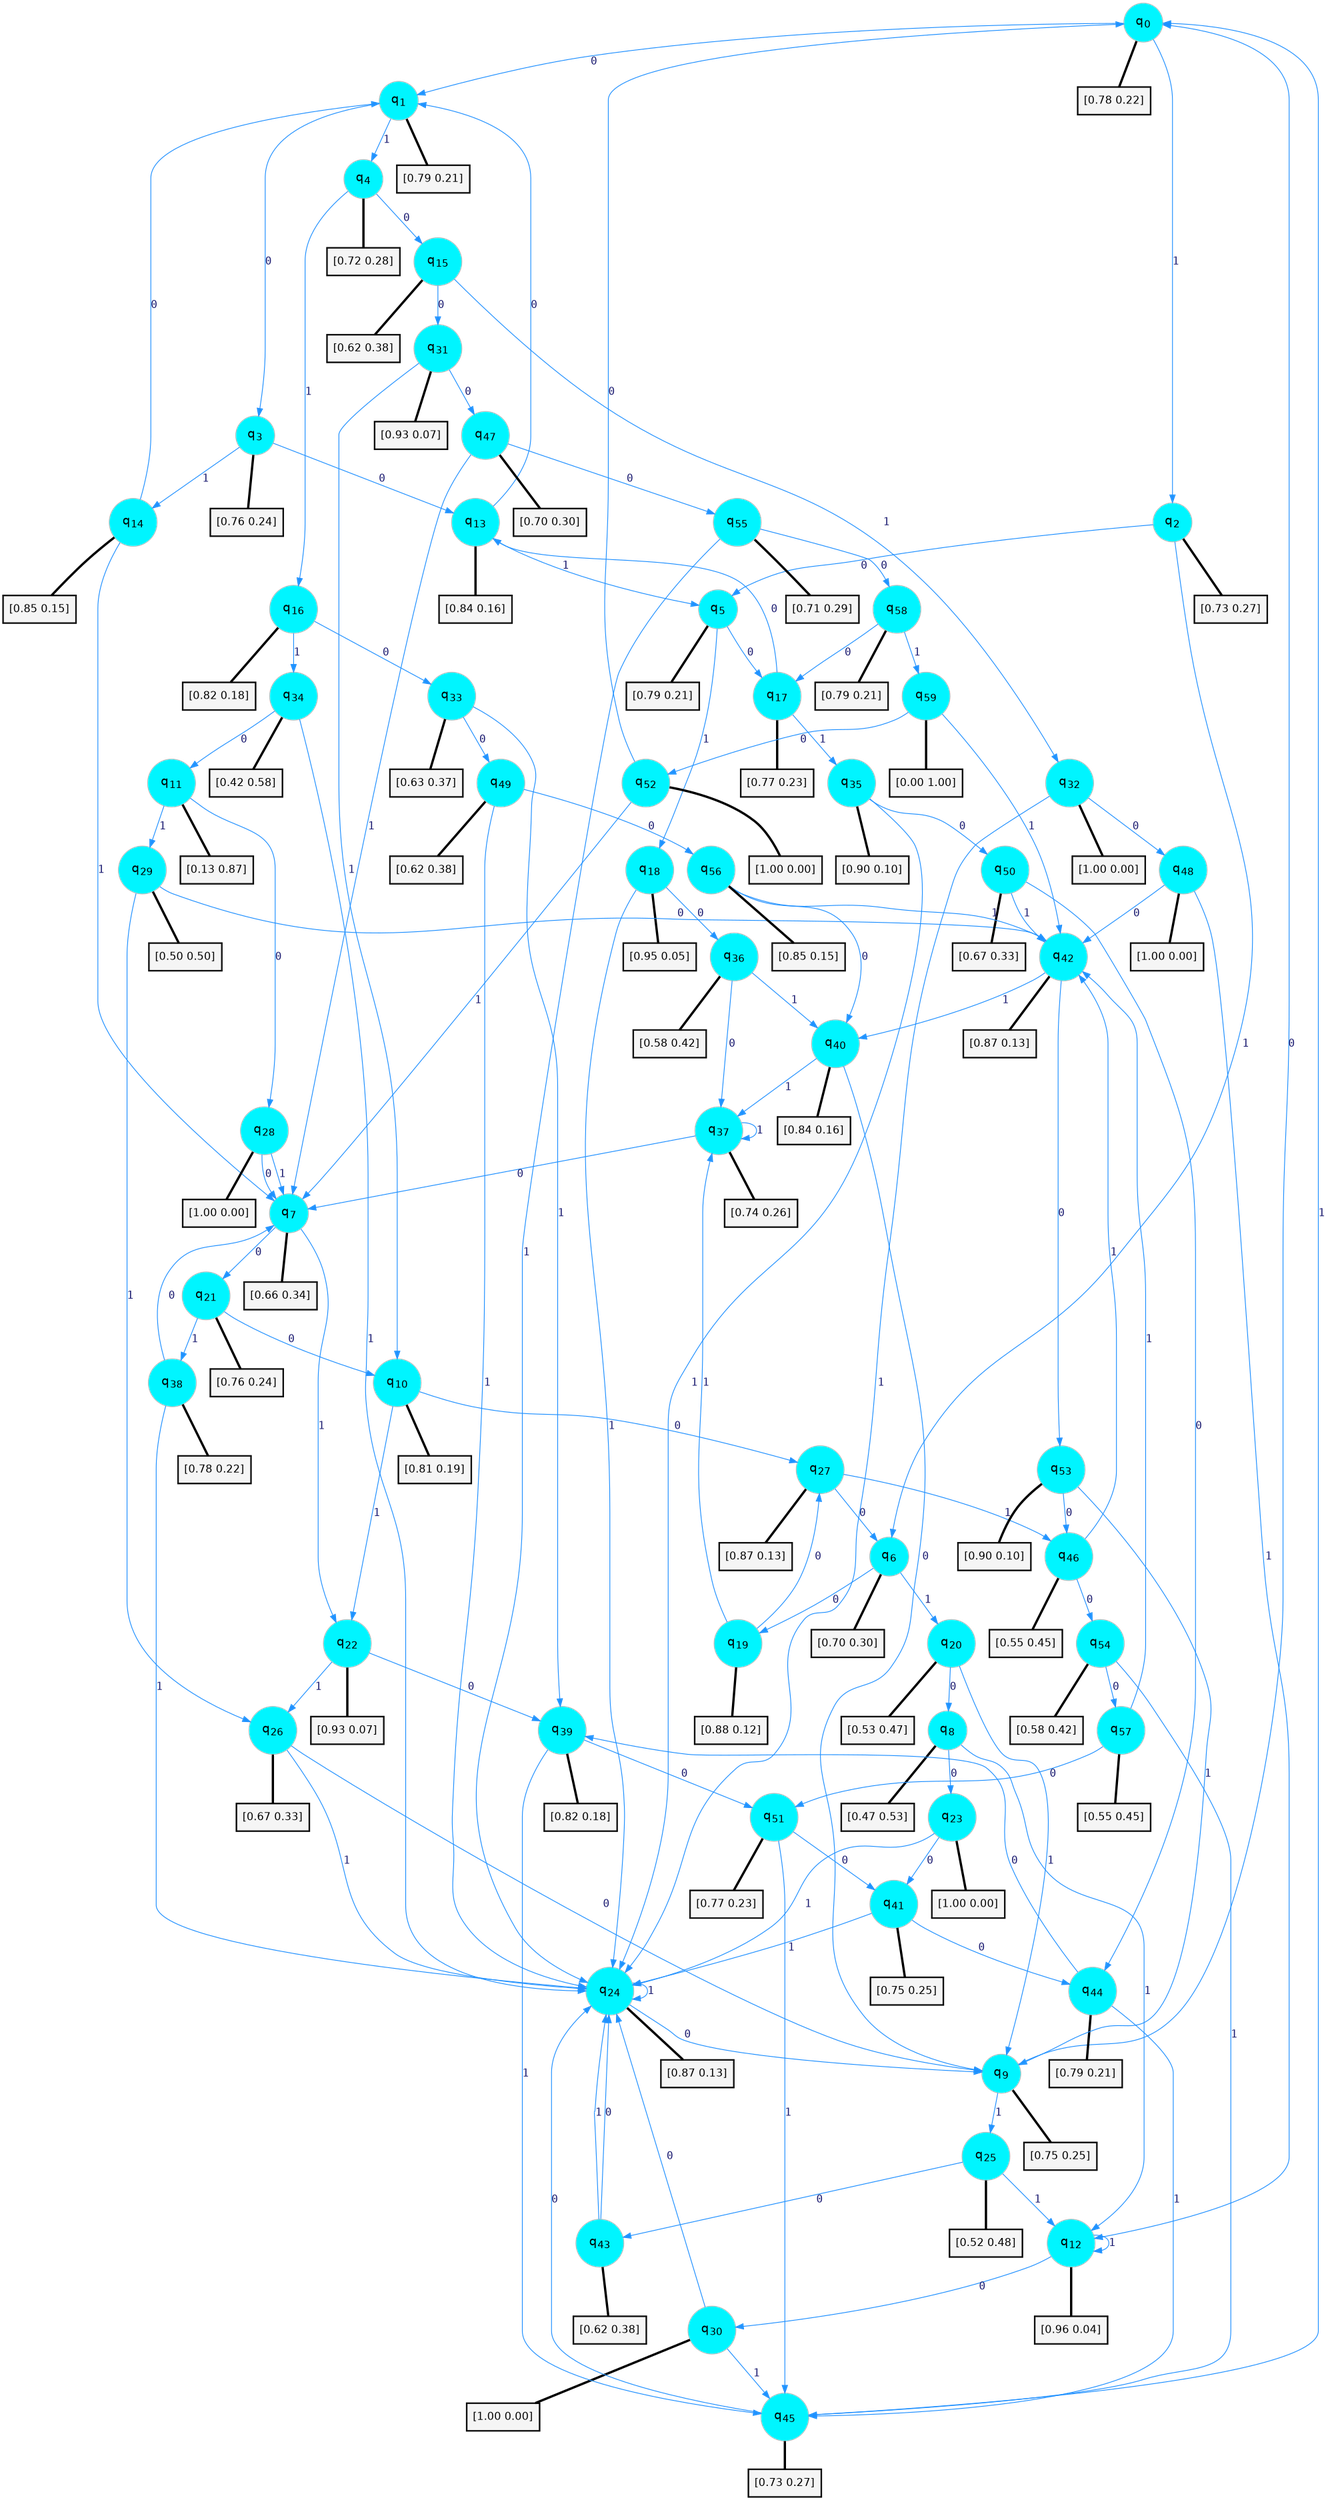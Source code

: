digraph G {
graph [
bgcolor=transparent, dpi=300, rankdir=TD, size="40,25"];
node [
color=gray, fillcolor=turquoise1, fontcolor=black, fontname=Helvetica, fontsize=16, fontweight=bold, shape=circle, style=filled];
edge [
arrowsize=1, color=dodgerblue1, fontcolor=midnightblue, fontname=courier, fontweight=bold, penwidth=1, style=solid, weight=20];
0[label=<q<SUB>0</SUB>>];
1[label=<q<SUB>1</SUB>>];
2[label=<q<SUB>2</SUB>>];
3[label=<q<SUB>3</SUB>>];
4[label=<q<SUB>4</SUB>>];
5[label=<q<SUB>5</SUB>>];
6[label=<q<SUB>6</SUB>>];
7[label=<q<SUB>7</SUB>>];
8[label=<q<SUB>8</SUB>>];
9[label=<q<SUB>9</SUB>>];
10[label=<q<SUB>10</SUB>>];
11[label=<q<SUB>11</SUB>>];
12[label=<q<SUB>12</SUB>>];
13[label=<q<SUB>13</SUB>>];
14[label=<q<SUB>14</SUB>>];
15[label=<q<SUB>15</SUB>>];
16[label=<q<SUB>16</SUB>>];
17[label=<q<SUB>17</SUB>>];
18[label=<q<SUB>18</SUB>>];
19[label=<q<SUB>19</SUB>>];
20[label=<q<SUB>20</SUB>>];
21[label=<q<SUB>21</SUB>>];
22[label=<q<SUB>22</SUB>>];
23[label=<q<SUB>23</SUB>>];
24[label=<q<SUB>24</SUB>>];
25[label=<q<SUB>25</SUB>>];
26[label=<q<SUB>26</SUB>>];
27[label=<q<SUB>27</SUB>>];
28[label=<q<SUB>28</SUB>>];
29[label=<q<SUB>29</SUB>>];
30[label=<q<SUB>30</SUB>>];
31[label=<q<SUB>31</SUB>>];
32[label=<q<SUB>32</SUB>>];
33[label=<q<SUB>33</SUB>>];
34[label=<q<SUB>34</SUB>>];
35[label=<q<SUB>35</SUB>>];
36[label=<q<SUB>36</SUB>>];
37[label=<q<SUB>37</SUB>>];
38[label=<q<SUB>38</SUB>>];
39[label=<q<SUB>39</SUB>>];
40[label=<q<SUB>40</SUB>>];
41[label=<q<SUB>41</SUB>>];
42[label=<q<SUB>42</SUB>>];
43[label=<q<SUB>43</SUB>>];
44[label=<q<SUB>44</SUB>>];
45[label=<q<SUB>45</SUB>>];
46[label=<q<SUB>46</SUB>>];
47[label=<q<SUB>47</SUB>>];
48[label=<q<SUB>48</SUB>>];
49[label=<q<SUB>49</SUB>>];
50[label=<q<SUB>50</SUB>>];
51[label=<q<SUB>51</SUB>>];
52[label=<q<SUB>52</SUB>>];
53[label=<q<SUB>53</SUB>>];
54[label=<q<SUB>54</SUB>>];
55[label=<q<SUB>55</SUB>>];
56[label=<q<SUB>56</SUB>>];
57[label=<q<SUB>57</SUB>>];
58[label=<q<SUB>58</SUB>>];
59[label=<q<SUB>59</SUB>>];
60[label="[0.78 0.22]", shape=box,fontcolor=black, fontname=Helvetica, fontsize=14, penwidth=2, fillcolor=whitesmoke,color=black];
61[label="[0.79 0.21]", shape=box,fontcolor=black, fontname=Helvetica, fontsize=14, penwidth=2, fillcolor=whitesmoke,color=black];
62[label="[0.73 0.27]", shape=box,fontcolor=black, fontname=Helvetica, fontsize=14, penwidth=2, fillcolor=whitesmoke,color=black];
63[label="[0.76 0.24]", shape=box,fontcolor=black, fontname=Helvetica, fontsize=14, penwidth=2, fillcolor=whitesmoke,color=black];
64[label="[0.72 0.28]", shape=box,fontcolor=black, fontname=Helvetica, fontsize=14, penwidth=2, fillcolor=whitesmoke,color=black];
65[label="[0.79 0.21]", shape=box,fontcolor=black, fontname=Helvetica, fontsize=14, penwidth=2, fillcolor=whitesmoke,color=black];
66[label="[0.70 0.30]", shape=box,fontcolor=black, fontname=Helvetica, fontsize=14, penwidth=2, fillcolor=whitesmoke,color=black];
67[label="[0.66 0.34]", shape=box,fontcolor=black, fontname=Helvetica, fontsize=14, penwidth=2, fillcolor=whitesmoke,color=black];
68[label="[0.47 0.53]", shape=box,fontcolor=black, fontname=Helvetica, fontsize=14, penwidth=2, fillcolor=whitesmoke,color=black];
69[label="[0.75 0.25]", shape=box,fontcolor=black, fontname=Helvetica, fontsize=14, penwidth=2, fillcolor=whitesmoke,color=black];
70[label="[0.81 0.19]", shape=box,fontcolor=black, fontname=Helvetica, fontsize=14, penwidth=2, fillcolor=whitesmoke,color=black];
71[label="[0.13 0.87]", shape=box,fontcolor=black, fontname=Helvetica, fontsize=14, penwidth=2, fillcolor=whitesmoke,color=black];
72[label="[0.96 0.04]", shape=box,fontcolor=black, fontname=Helvetica, fontsize=14, penwidth=2, fillcolor=whitesmoke,color=black];
73[label="[0.84 0.16]", shape=box,fontcolor=black, fontname=Helvetica, fontsize=14, penwidth=2, fillcolor=whitesmoke,color=black];
74[label="[0.85 0.15]", shape=box,fontcolor=black, fontname=Helvetica, fontsize=14, penwidth=2, fillcolor=whitesmoke,color=black];
75[label="[0.62 0.38]", shape=box,fontcolor=black, fontname=Helvetica, fontsize=14, penwidth=2, fillcolor=whitesmoke,color=black];
76[label="[0.82 0.18]", shape=box,fontcolor=black, fontname=Helvetica, fontsize=14, penwidth=2, fillcolor=whitesmoke,color=black];
77[label="[0.77 0.23]", shape=box,fontcolor=black, fontname=Helvetica, fontsize=14, penwidth=2, fillcolor=whitesmoke,color=black];
78[label="[0.95 0.05]", shape=box,fontcolor=black, fontname=Helvetica, fontsize=14, penwidth=2, fillcolor=whitesmoke,color=black];
79[label="[0.88 0.12]", shape=box,fontcolor=black, fontname=Helvetica, fontsize=14, penwidth=2, fillcolor=whitesmoke,color=black];
80[label="[0.53 0.47]", shape=box,fontcolor=black, fontname=Helvetica, fontsize=14, penwidth=2, fillcolor=whitesmoke,color=black];
81[label="[0.76 0.24]", shape=box,fontcolor=black, fontname=Helvetica, fontsize=14, penwidth=2, fillcolor=whitesmoke,color=black];
82[label="[0.93 0.07]", shape=box,fontcolor=black, fontname=Helvetica, fontsize=14, penwidth=2, fillcolor=whitesmoke,color=black];
83[label="[1.00 0.00]", shape=box,fontcolor=black, fontname=Helvetica, fontsize=14, penwidth=2, fillcolor=whitesmoke,color=black];
84[label="[0.87 0.13]", shape=box,fontcolor=black, fontname=Helvetica, fontsize=14, penwidth=2, fillcolor=whitesmoke,color=black];
85[label="[0.52 0.48]", shape=box,fontcolor=black, fontname=Helvetica, fontsize=14, penwidth=2, fillcolor=whitesmoke,color=black];
86[label="[0.67 0.33]", shape=box,fontcolor=black, fontname=Helvetica, fontsize=14, penwidth=2, fillcolor=whitesmoke,color=black];
87[label="[0.87 0.13]", shape=box,fontcolor=black, fontname=Helvetica, fontsize=14, penwidth=2, fillcolor=whitesmoke,color=black];
88[label="[1.00 0.00]", shape=box,fontcolor=black, fontname=Helvetica, fontsize=14, penwidth=2, fillcolor=whitesmoke,color=black];
89[label="[0.50 0.50]", shape=box,fontcolor=black, fontname=Helvetica, fontsize=14, penwidth=2, fillcolor=whitesmoke,color=black];
90[label="[1.00 0.00]", shape=box,fontcolor=black, fontname=Helvetica, fontsize=14, penwidth=2, fillcolor=whitesmoke,color=black];
91[label="[0.93 0.07]", shape=box,fontcolor=black, fontname=Helvetica, fontsize=14, penwidth=2, fillcolor=whitesmoke,color=black];
92[label="[1.00 0.00]", shape=box,fontcolor=black, fontname=Helvetica, fontsize=14, penwidth=2, fillcolor=whitesmoke,color=black];
93[label="[0.63 0.37]", shape=box,fontcolor=black, fontname=Helvetica, fontsize=14, penwidth=2, fillcolor=whitesmoke,color=black];
94[label="[0.42 0.58]", shape=box,fontcolor=black, fontname=Helvetica, fontsize=14, penwidth=2, fillcolor=whitesmoke,color=black];
95[label="[0.90 0.10]", shape=box,fontcolor=black, fontname=Helvetica, fontsize=14, penwidth=2, fillcolor=whitesmoke,color=black];
96[label="[0.58 0.42]", shape=box,fontcolor=black, fontname=Helvetica, fontsize=14, penwidth=2, fillcolor=whitesmoke,color=black];
97[label="[0.74 0.26]", shape=box,fontcolor=black, fontname=Helvetica, fontsize=14, penwidth=2, fillcolor=whitesmoke,color=black];
98[label="[0.78 0.22]", shape=box,fontcolor=black, fontname=Helvetica, fontsize=14, penwidth=2, fillcolor=whitesmoke,color=black];
99[label="[0.82 0.18]", shape=box,fontcolor=black, fontname=Helvetica, fontsize=14, penwidth=2, fillcolor=whitesmoke,color=black];
100[label="[0.84 0.16]", shape=box,fontcolor=black, fontname=Helvetica, fontsize=14, penwidth=2, fillcolor=whitesmoke,color=black];
101[label="[0.75 0.25]", shape=box,fontcolor=black, fontname=Helvetica, fontsize=14, penwidth=2, fillcolor=whitesmoke,color=black];
102[label="[0.87 0.13]", shape=box,fontcolor=black, fontname=Helvetica, fontsize=14, penwidth=2, fillcolor=whitesmoke,color=black];
103[label="[0.62 0.38]", shape=box,fontcolor=black, fontname=Helvetica, fontsize=14, penwidth=2, fillcolor=whitesmoke,color=black];
104[label="[0.79 0.21]", shape=box,fontcolor=black, fontname=Helvetica, fontsize=14, penwidth=2, fillcolor=whitesmoke,color=black];
105[label="[0.73 0.27]", shape=box,fontcolor=black, fontname=Helvetica, fontsize=14, penwidth=2, fillcolor=whitesmoke,color=black];
106[label="[0.55 0.45]", shape=box,fontcolor=black, fontname=Helvetica, fontsize=14, penwidth=2, fillcolor=whitesmoke,color=black];
107[label="[0.70 0.30]", shape=box,fontcolor=black, fontname=Helvetica, fontsize=14, penwidth=2, fillcolor=whitesmoke,color=black];
108[label="[1.00 0.00]", shape=box,fontcolor=black, fontname=Helvetica, fontsize=14, penwidth=2, fillcolor=whitesmoke,color=black];
109[label="[0.62 0.38]", shape=box,fontcolor=black, fontname=Helvetica, fontsize=14, penwidth=2, fillcolor=whitesmoke,color=black];
110[label="[0.67 0.33]", shape=box,fontcolor=black, fontname=Helvetica, fontsize=14, penwidth=2, fillcolor=whitesmoke,color=black];
111[label="[0.77 0.23]", shape=box,fontcolor=black, fontname=Helvetica, fontsize=14, penwidth=2, fillcolor=whitesmoke,color=black];
112[label="[1.00 0.00]", shape=box,fontcolor=black, fontname=Helvetica, fontsize=14, penwidth=2, fillcolor=whitesmoke,color=black];
113[label="[0.90 0.10]", shape=box,fontcolor=black, fontname=Helvetica, fontsize=14, penwidth=2, fillcolor=whitesmoke,color=black];
114[label="[0.58 0.42]", shape=box,fontcolor=black, fontname=Helvetica, fontsize=14, penwidth=2, fillcolor=whitesmoke,color=black];
115[label="[0.71 0.29]", shape=box,fontcolor=black, fontname=Helvetica, fontsize=14, penwidth=2, fillcolor=whitesmoke,color=black];
116[label="[0.85 0.15]", shape=box,fontcolor=black, fontname=Helvetica, fontsize=14, penwidth=2, fillcolor=whitesmoke,color=black];
117[label="[0.55 0.45]", shape=box,fontcolor=black, fontname=Helvetica, fontsize=14, penwidth=2, fillcolor=whitesmoke,color=black];
118[label="[0.79 0.21]", shape=box,fontcolor=black, fontname=Helvetica, fontsize=14, penwidth=2, fillcolor=whitesmoke,color=black];
119[label="[0.00 1.00]", shape=box,fontcolor=black, fontname=Helvetica, fontsize=14, penwidth=2, fillcolor=whitesmoke,color=black];
0->1 [label=0];
0->2 [label=1];
0->60 [arrowhead=none, penwidth=3,color=black];
1->3 [label=0];
1->4 [label=1];
1->61 [arrowhead=none, penwidth=3,color=black];
2->5 [label=0];
2->6 [label=1];
2->62 [arrowhead=none, penwidth=3,color=black];
3->13 [label=0];
3->14 [label=1];
3->63 [arrowhead=none, penwidth=3,color=black];
4->15 [label=0];
4->16 [label=1];
4->64 [arrowhead=none, penwidth=3,color=black];
5->17 [label=0];
5->18 [label=1];
5->65 [arrowhead=none, penwidth=3,color=black];
6->19 [label=0];
6->20 [label=1];
6->66 [arrowhead=none, penwidth=3,color=black];
7->21 [label=0];
7->22 [label=1];
7->67 [arrowhead=none, penwidth=3,color=black];
8->23 [label=0];
8->12 [label=1];
8->68 [arrowhead=none, penwidth=3,color=black];
9->0 [label=0];
9->25 [label=1];
9->69 [arrowhead=none, penwidth=3,color=black];
10->27 [label=0];
10->22 [label=1];
10->70 [arrowhead=none, penwidth=3,color=black];
11->28 [label=0];
11->29 [label=1];
11->71 [arrowhead=none, penwidth=3,color=black];
12->30 [label=0];
12->12 [label=1];
12->72 [arrowhead=none, penwidth=3,color=black];
13->1 [label=0];
13->5 [label=1];
13->73 [arrowhead=none, penwidth=3,color=black];
14->1 [label=0];
14->7 [label=1];
14->74 [arrowhead=none, penwidth=3,color=black];
15->31 [label=0];
15->32 [label=1];
15->75 [arrowhead=none, penwidth=3,color=black];
16->33 [label=0];
16->34 [label=1];
16->76 [arrowhead=none, penwidth=3,color=black];
17->13 [label=0];
17->35 [label=1];
17->77 [arrowhead=none, penwidth=3,color=black];
18->36 [label=0];
18->24 [label=1];
18->78 [arrowhead=none, penwidth=3,color=black];
19->27 [label=0];
19->37 [label=1];
19->79 [arrowhead=none, penwidth=3,color=black];
20->8 [label=0];
20->9 [label=1];
20->80 [arrowhead=none, penwidth=3,color=black];
21->10 [label=0];
21->38 [label=1];
21->81 [arrowhead=none, penwidth=3,color=black];
22->39 [label=0];
22->26 [label=1];
22->82 [arrowhead=none, penwidth=3,color=black];
23->41 [label=0];
23->24 [label=1];
23->83 [arrowhead=none, penwidth=3,color=black];
24->9 [label=0];
24->24 [label=1];
24->84 [arrowhead=none, penwidth=3,color=black];
25->43 [label=0];
25->12 [label=1];
25->85 [arrowhead=none, penwidth=3,color=black];
26->9 [label=0];
26->24 [label=1];
26->86 [arrowhead=none, penwidth=3,color=black];
27->6 [label=0];
27->46 [label=1];
27->87 [arrowhead=none, penwidth=3,color=black];
28->7 [label=0];
28->7 [label=1];
28->88 [arrowhead=none, penwidth=3,color=black];
29->42 [label=0];
29->26 [label=1];
29->89 [arrowhead=none, penwidth=3,color=black];
30->24 [label=0];
30->45 [label=1];
30->90 [arrowhead=none, penwidth=3,color=black];
31->47 [label=0];
31->10 [label=1];
31->91 [arrowhead=none, penwidth=3,color=black];
32->48 [label=0];
32->24 [label=1];
32->92 [arrowhead=none, penwidth=3,color=black];
33->49 [label=0];
33->39 [label=1];
33->93 [arrowhead=none, penwidth=3,color=black];
34->11 [label=0];
34->24 [label=1];
34->94 [arrowhead=none, penwidth=3,color=black];
35->50 [label=0];
35->24 [label=1];
35->95 [arrowhead=none, penwidth=3,color=black];
36->37 [label=0];
36->40 [label=1];
36->96 [arrowhead=none, penwidth=3,color=black];
37->7 [label=0];
37->37 [label=1];
37->97 [arrowhead=none, penwidth=3,color=black];
38->7 [label=0];
38->24 [label=1];
38->98 [arrowhead=none, penwidth=3,color=black];
39->51 [label=0];
39->45 [label=1];
39->99 [arrowhead=none, penwidth=3,color=black];
40->9 [label=0];
40->37 [label=1];
40->100 [arrowhead=none, penwidth=3,color=black];
41->44 [label=0];
41->24 [label=1];
41->101 [arrowhead=none, penwidth=3,color=black];
42->53 [label=0];
42->40 [label=1];
42->102 [arrowhead=none, penwidth=3,color=black];
43->24 [label=0];
43->24 [label=1];
43->103 [arrowhead=none, penwidth=3,color=black];
44->39 [label=0];
44->45 [label=1];
44->104 [arrowhead=none, penwidth=3,color=black];
45->24 [label=0];
45->0 [label=1];
45->105 [arrowhead=none, penwidth=3,color=black];
46->54 [label=0];
46->42 [label=1];
46->106 [arrowhead=none, penwidth=3,color=black];
47->55 [label=0];
47->7 [label=1];
47->107 [arrowhead=none, penwidth=3,color=black];
48->42 [label=0];
48->12 [label=1];
48->108 [arrowhead=none, penwidth=3,color=black];
49->56 [label=0];
49->24 [label=1];
49->109 [arrowhead=none, penwidth=3,color=black];
50->44 [label=0];
50->42 [label=1];
50->110 [arrowhead=none, penwidth=3,color=black];
51->41 [label=0];
51->45 [label=1];
51->111 [arrowhead=none, penwidth=3,color=black];
52->0 [label=0];
52->7 [label=1];
52->112 [arrowhead=none, penwidth=3,color=black];
53->46 [label=0];
53->9 [label=1];
53->113 [arrowhead=none, penwidth=3,color=black];
54->57 [label=0];
54->45 [label=1];
54->114 [arrowhead=none, penwidth=3,color=black];
55->58 [label=0];
55->24 [label=1];
55->115 [arrowhead=none, penwidth=3,color=black];
56->40 [label=0];
56->42 [label=1];
56->116 [arrowhead=none, penwidth=3,color=black];
57->51 [label=0];
57->42 [label=1];
57->117 [arrowhead=none, penwidth=3,color=black];
58->17 [label=0];
58->59 [label=1];
58->118 [arrowhead=none, penwidth=3,color=black];
59->52 [label=0];
59->42 [label=1];
59->119 [arrowhead=none, penwidth=3,color=black];
}
